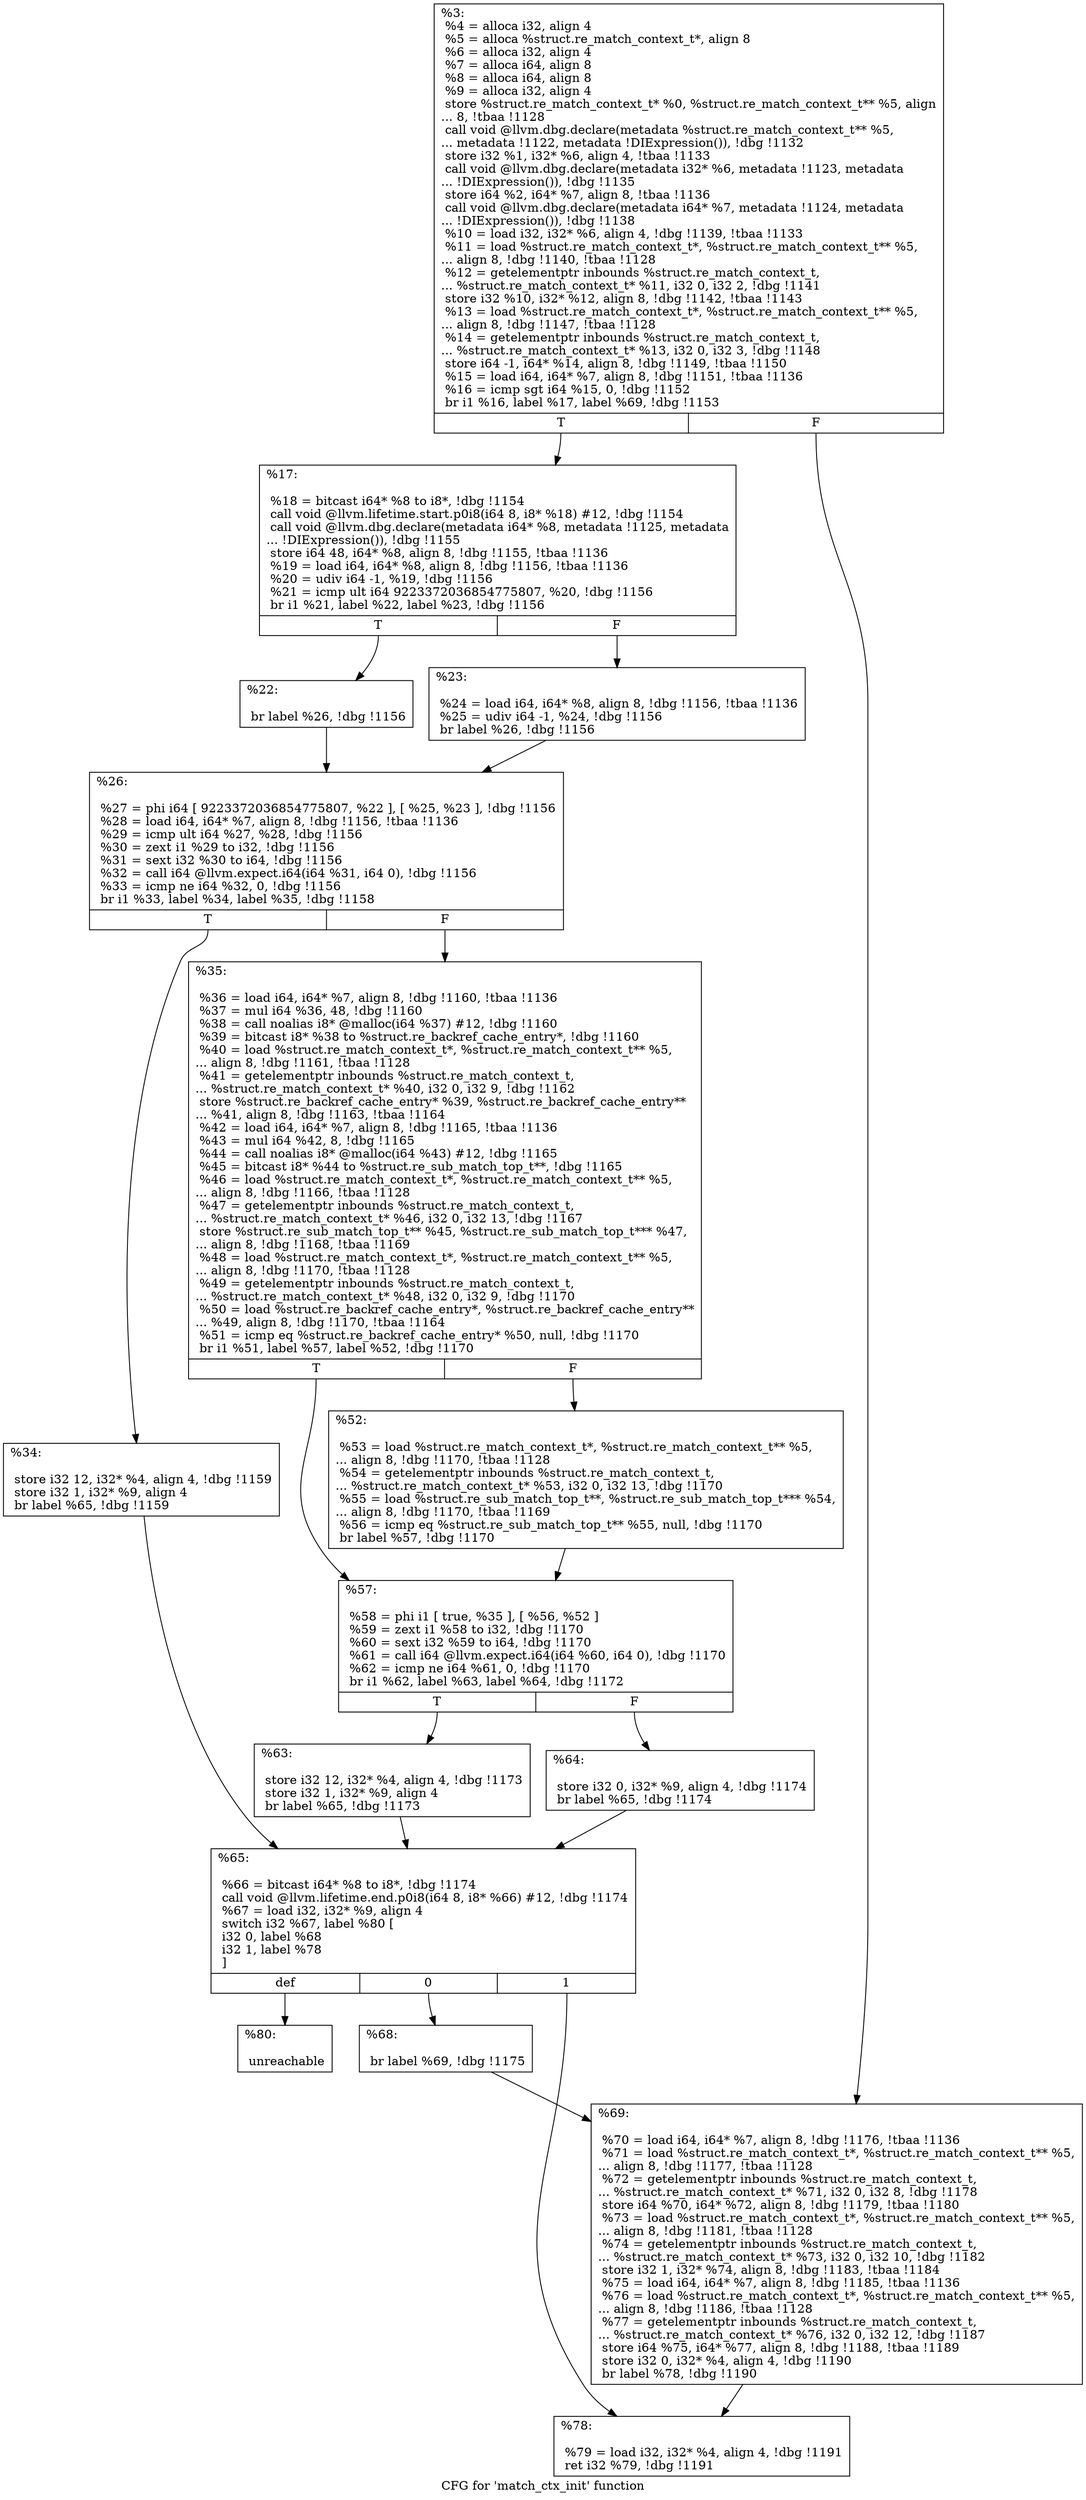 digraph "CFG for 'match_ctx_init' function" {
	label="CFG for 'match_ctx_init' function";

	Node0xdb27f0 [shape=record,label="{%3:\l  %4 = alloca i32, align 4\l  %5 = alloca %struct.re_match_context_t*, align 8\l  %6 = alloca i32, align 4\l  %7 = alloca i64, align 8\l  %8 = alloca i64, align 8\l  %9 = alloca i32, align 4\l  store %struct.re_match_context_t* %0, %struct.re_match_context_t** %5, align\l... 8, !tbaa !1128\l  call void @llvm.dbg.declare(metadata %struct.re_match_context_t** %5,\l... metadata !1122, metadata !DIExpression()), !dbg !1132\l  store i32 %1, i32* %6, align 4, !tbaa !1133\l  call void @llvm.dbg.declare(metadata i32* %6, metadata !1123, metadata\l... !DIExpression()), !dbg !1135\l  store i64 %2, i64* %7, align 8, !tbaa !1136\l  call void @llvm.dbg.declare(metadata i64* %7, metadata !1124, metadata\l... !DIExpression()), !dbg !1138\l  %10 = load i32, i32* %6, align 4, !dbg !1139, !tbaa !1133\l  %11 = load %struct.re_match_context_t*, %struct.re_match_context_t** %5,\l... align 8, !dbg !1140, !tbaa !1128\l  %12 = getelementptr inbounds %struct.re_match_context_t,\l... %struct.re_match_context_t* %11, i32 0, i32 2, !dbg !1141\l  store i32 %10, i32* %12, align 8, !dbg !1142, !tbaa !1143\l  %13 = load %struct.re_match_context_t*, %struct.re_match_context_t** %5,\l... align 8, !dbg !1147, !tbaa !1128\l  %14 = getelementptr inbounds %struct.re_match_context_t,\l... %struct.re_match_context_t* %13, i32 0, i32 3, !dbg !1148\l  store i64 -1, i64* %14, align 8, !dbg !1149, !tbaa !1150\l  %15 = load i64, i64* %7, align 8, !dbg !1151, !tbaa !1136\l  %16 = icmp sgt i64 %15, 0, !dbg !1152\l  br i1 %16, label %17, label %69, !dbg !1153\l|{<s0>T|<s1>F}}"];
	Node0xdb27f0:s0 -> Node0xdb28c0;
	Node0xdb27f0:s1 -> Node0xdb2c80;
	Node0xdb28c0 [shape=record,label="{%17:\l\l  %18 = bitcast i64* %8 to i8*, !dbg !1154\l  call void @llvm.lifetime.start.p0i8(i64 8, i8* %18) #12, !dbg !1154\l  call void @llvm.dbg.declare(metadata i64* %8, metadata !1125, metadata\l... !DIExpression()), !dbg !1155\l  store i64 48, i64* %8, align 8, !dbg !1155, !tbaa !1136\l  %19 = load i64, i64* %8, align 8, !dbg !1156, !tbaa !1136\l  %20 = udiv i64 -1, %19, !dbg !1156\l  %21 = icmp ult i64 9223372036854775807, %20, !dbg !1156\l  br i1 %21, label %22, label %23, !dbg !1156\l|{<s0>T|<s1>F}}"];
	Node0xdb28c0:s0 -> Node0xdb2910;
	Node0xdb28c0:s1 -> Node0xdb2960;
	Node0xdb2910 [shape=record,label="{%22:\l\l  br label %26, !dbg !1156\l}"];
	Node0xdb2910 -> Node0xdb29b0;
	Node0xdb2960 [shape=record,label="{%23:\l\l  %24 = load i64, i64* %8, align 8, !dbg !1156, !tbaa !1136\l  %25 = udiv i64 -1, %24, !dbg !1156\l  br label %26, !dbg !1156\l}"];
	Node0xdb2960 -> Node0xdb29b0;
	Node0xdb29b0 [shape=record,label="{%26:\l\l  %27 = phi i64 [ 9223372036854775807, %22 ], [ %25, %23 ], !dbg !1156\l  %28 = load i64, i64* %7, align 8, !dbg !1156, !tbaa !1136\l  %29 = icmp ult i64 %27, %28, !dbg !1156\l  %30 = zext i1 %29 to i32, !dbg !1156\l  %31 = sext i32 %30 to i64, !dbg !1156\l  %32 = call i64 @llvm.expect.i64(i64 %31, i64 0), !dbg !1156\l  %33 = icmp ne i64 %32, 0, !dbg !1156\l  br i1 %33, label %34, label %35, !dbg !1158\l|{<s0>T|<s1>F}}"];
	Node0xdb29b0:s0 -> Node0xdb2a00;
	Node0xdb29b0:s1 -> Node0xdb2a50;
	Node0xdb2a00 [shape=record,label="{%34:\l\l  store i32 12, i32* %4, align 4, !dbg !1159\l  store i32 1, i32* %9, align 4\l  br label %65, !dbg !1159\l}"];
	Node0xdb2a00 -> Node0xdb2be0;
	Node0xdb2a50 [shape=record,label="{%35:\l\l  %36 = load i64, i64* %7, align 8, !dbg !1160, !tbaa !1136\l  %37 = mul i64 %36, 48, !dbg !1160\l  %38 = call noalias i8* @malloc(i64 %37) #12, !dbg !1160\l  %39 = bitcast i8* %38 to %struct.re_backref_cache_entry*, !dbg !1160\l  %40 = load %struct.re_match_context_t*, %struct.re_match_context_t** %5,\l... align 8, !dbg !1161, !tbaa !1128\l  %41 = getelementptr inbounds %struct.re_match_context_t,\l... %struct.re_match_context_t* %40, i32 0, i32 9, !dbg !1162\l  store %struct.re_backref_cache_entry* %39, %struct.re_backref_cache_entry**\l... %41, align 8, !dbg !1163, !tbaa !1164\l  %42 = load i64, i64* %7, align 8, !dbg !1165, !tbaa !1136\l  %43 = mul i64 %42, 8, !dbg !1165\l  %44 = call noalias i8* @malloc(i64 %43) #12, !dbg !1165\l  %45 = bitcast i8* %44 to %struct.re_sub_match_top_t**, !dbg !1165\l  %46 = load %struct.re_match_context_t*, %struct.re_match_context_t** %5,\l... align 8, !dbg !1166, !tbaa !1128\l  %47 = getelementptr inbounds %struct.re_match_context_t,\l... %struct.re_match_context_t* %46, i32 0, i32 13, !dbg !1167\l  store %struct.re_sub_match_top_t** %45, %struct.re_sub_match_top_t*** %47,\l... align 8, !dbg !1168, !tbaa !1169\l  %48 = load %struct.re_match_context_t*, %struct.re_match_context_t** %5,\l... align 8, !dbg !1170, !tbaa !1128\l  %49 = getelementptr inbounds %struct.re_match_context_t,\l... %struct.re_match_context_t* %48, i32 0, i32 9, !dbg !1170\l  %50 = load %struct.re_backref_cache_entry*, %struct.re_backref_cache_entry**\l... %49, align 8, !dbg !1170, !tbaa !1164\l  %51 = icmp eq %struct.re_backref_cache_entry* %50, null, !dbg !1170\l  br i1 %51, label %57, label %52, !dbg !1170\l|{<s0>T|<s1>F}}"];
	Node0xdb2a50:s0 -> Node0xdb2af0;
	Node0xdb2a50:s1 -> Node0xdb2aa0;
	Node0xdb2aa0 [shape=record,label="{%52:\l\l  %53 = load %struct.re_match_context_t*, %struct.re_match_context_t** %5,\l... align 8, !dbg !1170, !tbaa !1128\l  %54 = getelementptr inbounds %struct.re_match_context_t,\l... %struct.re_match_context_t* %53, i32 0, i32 13, !dbg !1170\l  %55 = load %struct.re_sub_match_top_t**, %struct.re_sub_match_top_t*** %54,\l... align 8, !dbg !1170, !tbaa !1169\l  %56 = icmp eq %struct.re_sub_match_top_t** %55, null, !dbg !1170\l  br label %57, !dbg !1170\l}"];
	Node0xdb2aa0 -> Node0xdb2af0;
	Node0xdb2af0 [shape=record,label="{%57:\l\l  %58 = phi i1 [ true, %35 ], [ %56, %52 ]\l  %59 = zext i1 %58 to i32, !dbg !1170\l  %60 = sext i32 %59 to i64, !dbg !1170\l  %61 = call i64 @llvm.expect.i64(i64 %60, i64 0), !dbg !1170\l  %62 = icmp ne i64 %61, 0, !dbg !1170\l  br i1 %62, label %63, label %64, !dbg !1172\l|{<s0>T|<s1>F}}"];
	Node0xdb2af0:s0 -> Node0xdb2b40;
	Node0xdb2af0:s1 -> Node0xdb2b90;
	Node0xdb2b40 [shape=record,label="{%63:\l\l  store i32 12, i32* %4, align 4, !dbg !1173\l  store i32 1, i32* %9, align 4\l  br label %65, !dbg !1173\l}"];
	Node0xdb2b40 -> Node0xdb2be0;
	Node0xdb2b90 [shape=record,label="{%64:\l\l  store i32 0, i32* %9, align 4, !dbg !1174\l  br label %65, !dbg !1174\l}"];
	Node0xdb2b90 -> Node0xdb2be0;
	Node0xdb2be0 [shape=record,label="{%65:\l\l  %66 = bitcast i64* %8 to i8*, !dbg !1174\l  call void @llvm.lifetime.end.p0i8(i64 8, i8* %66) #12, !dbg !1174\l  %67 = load i32, i32* %9, align 4\l  switch i32 %67, label %80 [\l    i32 0, label %68\l    i32 1, label %78\l  ]\l|{<s0>def|<s1>0|<s2>1}}"];
	Node0xdb2be0:s0 -> Node0xdb2d20;
	Node0xdb2be0:s1 -> Node0xdb2c30;
	Node0xdb2be0:s2 -> Node0xdb2cd0;
	Node0xdb2c30 [shape=record,label="{%68:\l\l  br label %69, !dbg !1175\l}"];
	Node0xdb2c30 -> Node0xdb2c80;
	Node0xdb2c80 [shape=record,label="{%69:\l\l  %70 = load i64, i64* %7, align 8, !dbg !1176, !tbaa !1136\l  %71 = load %struct.re_match_context_t*, %struct.re_match_context_t** %5,\l... align 8, !dbg !1177, !tbaa !1128\l  %72 = getelementptr inbounds %struct.re_match_context_t,\l... %struct.re_match_context_t* %71, i32 0, i32 8, !dbg !1178\l  store i64 %70, i64* %72, align 8, !dbg !1179, !tbaa !1180\l  %73 = load %struct.re_match_context_t*, %struct.re_match_context_t** %5,\l... align 8, !dbg !1181, !tbaa !1128\l  %74 = getelementptr inbounds %struct.re_match_context_t,\l... %struct.re_match_context_t* %73, i32 0, i32 10, !dbg !1182\l  store i32 1, i32* %74, align 8, !dbg !1183, !tbaa !1184\l  %75 = load i64, i64* %7, align 8, !dbg !1185, !tbaa !1136\l  %76 = load %struct.re_match_context_t*, %struct.re_match_context_t** %5,\l... align 8, !dbg !1186, !tbaa !1128\l  %77 = getelementptr inbounds %struct.re_match_context_t,\l... %struct.re_match_context_t* %76, i32 0, i32 12, !dbg !1187\l  store i64 %75, i64* %77, align 8, !dbg !1188, !tbaa !1189\l  store i32 0, i32* %4, align 4, !dbg !1190\l  br label %78, !dbg !1190\l}"];
	Node0xdb2c80 -> Node0xdb2cd0;
	Node0xdb2cd0 [shape=record,label="{%78:\l\l  %79 = load i32, i32* %4, align 4, !dbg !1191\l  ret i32 %79, !dbg !1191\l}"];
	Node0xdb2d20 [shape=record,label="{%80:\l\l  unreachable\l}"];
}

